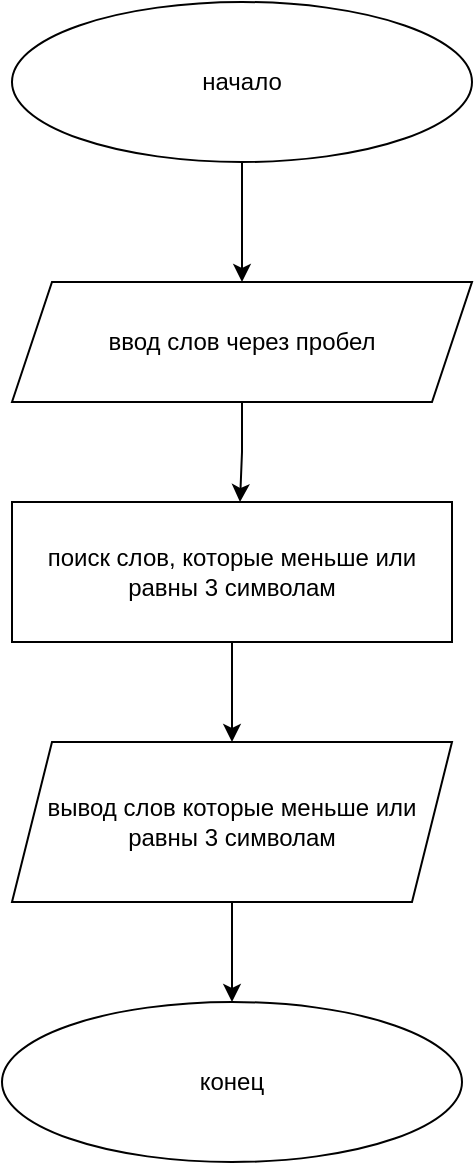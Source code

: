 <mxfile version="23.1.5" type="device">
  <diagram name="Страница — 1" id="4wzEmIea6KRLLtgWoZCD">
    <mxGraphModel dx="1290" dy="629" grid="1" gridSize="10" guides="1" tooltips="1" connect="1" arrows="1" fold="1" page="1" pageScale="1" pageWidth="827" pageHeight="1169" math="0" shadow="0">
      <root>
        <mxCell id="0" />
        <mxCell id="1" parent="0" />
        <mxCell id="bp56nNnRnB3YtiIDnrRw-3" value="" style="edgeStyle=orthogonalEdgeStyle;rounded=0;orthogonalLoop=1;jettySize=auto;html=1;" edge="1" parent="1" source="bp56nNnRnB3YtiIDnrRw-1" target="bp56nNnRnB3YtiIDnrRw-2">
          <mxGeometry relative="1" as="geometry" />
        </mxCell>
        <mxCell id="bp56nNnRnB3YtiIDnrRw-1" value="начало" style="ellipse;whiteSpace=wrap;html=1;" vertex="1" parent="1">
          <mxGeometry x="240" y="30" width="230" height="80" as="geometry" />
        </mxCell>
        <mxCell id="bp56nNnRnB3YtiIDnrRw-5" value="" style="edgeStyle=orthogonalEdgeStyle;rounded=0;orthogonalLoop=1;jettySize=auto;html=1;" edge="1" parent="1" source="bp56nNnRnB3YtiIDnrRw-2">
          <mxGeometry relative="1" as="geometry">
            <mxPoint x="354" y="280" as="targetPoint" />
          </mxGeometry>
        </mxCell>
        <mxCell id="bp56nNnRnB3YtiIDnrRw-2" value="ввод слов через пробел" style="shape=parallelogram;perimeter=parallelogramPerimeter;whiteSpace=wrap;html=1;fixedSize=1;" vertex="1" parent="1">
          <mxGeometry x="240" y="170" width="230" height="60" as="geometry" />
        </mxCell>
        <mxCell id="bp56nNnRnB3YtiIDnrRw-11" style="edgeStyle=orthogonalEdgeStyle;rounded=0;orthogonalLoop=1;jettySize=auto;html=1;entryX=0;entryY=0.5;entryDx=0;entryDy=0;" edge="1" parent="1" source="bp56nNnRnB3YtiIDnrRw-12">
          <mxGeometry relative="1" as="geometry">
            <Array as="points">
              <mxPoint x="479" y="510" />
              <mxPoint x="479" y="400" />
            </Array>
            <mxPoint x="517.75" y="400" as="targetPoint" />
          </mxGeometry>
        </mxCell>
        <mxCell id="bp56nNnRnB3YtiIDnrRw-25" value="" style="edgeStyle=orthogonalEdgeStyle;rounded=0;orthogonalLoop=1;jettySize=auto;html=1;" edge="1" parent="1" source="bp56nNnRnB3YtiIDnrRw-23" target="bp56nNnRnB3YtiIDnrRw-24">
          <mxGeometry relative="1" as="geometry" />
        </mxCell>
        <mxCell id="bp56nNnRnB3YtiIDnrRw-23" value="поиск слов, которые меньше или равны 3 символам" style="rounded=0;whiteSpace=wrap;html=1;" vertex="1" parent="1">
          <mxGeometry x="240" y="280" width="220" height="70" as="geometry" />
        </mxCell>
        <mxCell id="bp56nNnRnB3YtiIDnrRw-27" value="" style="edgeStyle=orthogonalEdgeStyle;rounded=0;orthogonalLoop=1;jettySize=auto;html=1;" edge="1" parent="1" source="bp56nNnRnB3YtiIDnrRw-24" target="bp56nNnRnB3YtiIDnrRw-26">
          <mxGeometry relative="1" as="geometry" />
        </mxCell>
        <mxCell id="bp56nNnRnB3YtiIDnrRw-24" value="вывод слов которые меньше или равны 3 символам" style="shape=parallelogram;perimeter=parallelogramPerimeter;whiteSpace=wrap;html=1;fixedSize=1;" vertex="1" parent="1">
          <mxGeometry x="240" y="400" width="220" height="80" as="geometry" />
        </mxCell>
        <mxCell id="bp56nNnRnB3YtiIDnrRw-26" value="конец" style="ellipse;whiteSpace=wrap;html=1;" vertex="1" parent="1">
          <mxGeometry x="235" y="530" width="230" height="80" as="geometry" />
        </mxCell>
      </root>
    </mxGraphModel>
  </diagram>
</mxfile>
